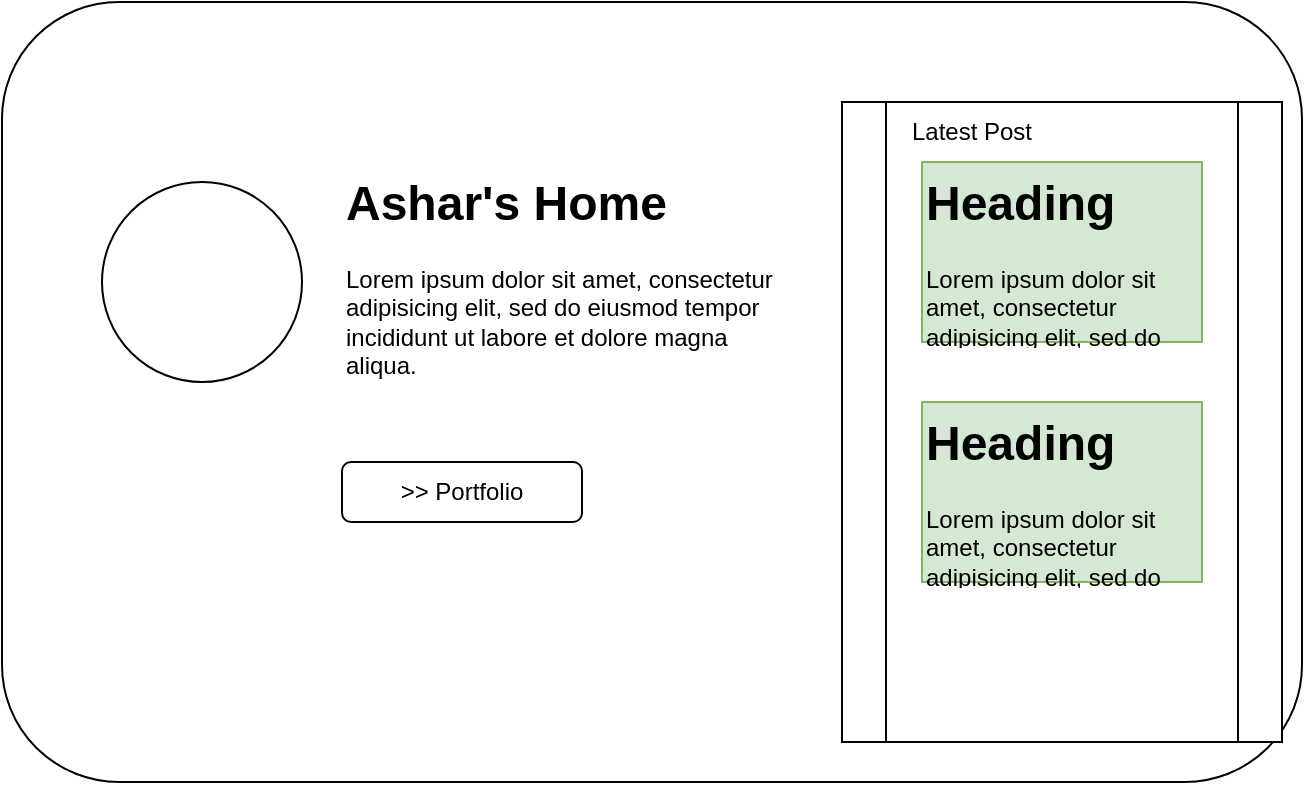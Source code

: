 <mxfile>
    <diagram id="rzSbfKOBH-fy4EXTFJGB" name="Home">
        <mxGraphModel dx="972" dy="644" grid="1" gridSize="10" guides="1" tooltips="1" connect="1" arrows="1" fold="1" page="1" pageScale="1" pageWidth="850" pageHeight="1100" math="0" shadow="0">
            <root>
                <mxCell id="0"/>
                <mxCell id="1" parent="0"/>
                <mxCell id="2" value="" style="rounded=1;whiteSpace=wrap;html=1;" vertex="1" parent="1">
                    <mxGeometry x="140" y="210" width="650" height="390" as="geometry"/>
                </mxCell>
                <mxCell id="3" value="" style="ellipse;whiteSpace=wrap;html=1;" vertex="1" parent="1">
                    <mxGeometry x="190" y="300" width="100" height="100" as="geometry"/>
                </mxCell>
                <mxCell id="4" value="&lt;h1 style=&quot;margin-top: 0px;&quot;&gt;Ashar&#39;s Home&lt;/h1&gt;&lt;p&gt;Lorem ipsum dolor sit amet, consectetur adipisicing elit, sed do eiusmod tempor incididunt ut labore et dolore magna aliqua.&lt;/p&gt;" style="text;html=1;whiteSpace=wrap;overflow=hidden;rounded=0;" vertex="1" parent="1">
                    <mxGeometry x="310" y="290" width="230" height="110" as="geometry"/>
                </mxCell>
                <mxCell id="5" value="" style="shape=process;whiteSpace=wrap;html=1;backgroundOutline=1;" vertex="1" parent="1">
                    <mxGeometry x="560" y="260" width="220" height="320" as="geometry"/>
                </mxCell>
                <mxCell id="7" value="&lt;h1 style=&quot;margin-top: 0px;&quot;&gt;Heading&lt;/h1&gt;&lt;p&gt;Lorem ipsum dolor sit amet, consectetur adipisicing elit, sed do eiusmod tempor incididunt ut labore et dolore magna aliqua.&lt;/p&gt;" style="text;html=1;whiteSpace=wrap;overflow=hidden;rounded=0;fillColor=#d5e8d4;strokeColor=#82b366;" vertex="1" parent="1">
                    <mxGeometry x="600" y="290" width="140" height="90" as="geometry"/>
                </mxCell>
                <mxCell id="8" value="&lt;h1 style=&quot;margin-top: 0px;&quot;&gt;Heading&lt;/h1&gt;&lt;p&gt;Lorem ipsum dolor sit amet, consectetur adipisicing elit, sed do eiusmod tempor incididunt ut labore et dolore magna aliqua.&lt;/p&gt;" style="text;html=1;whiteSpace=wrap;overflow=hidden;rounded=0;fillColor=#d5e8d4;strokeColor=#82b366;" vertex="1" parent="1">
                    <mxGeometry x="600" y="410" width="140" height="90" as="geometry"/>
                </mxCell>
                <mxCell id="xXYLlz97hHxYFaLkJjiK-8" value="Latest Post" style="text;html=1;align=center;verticalAlign=middle;whiteSpace=wrap;rounded=0;" vertex="1" parent="1">
                    <mxGeometry x="590" y="260" width="70" height="30" as="geometry"/>
                </mxCell>
                <mxCell id="xXYLlz97hHxYFaLkJjiK-9" value="&amp;gt;&amp;gt; Portfolio" style="rounded=1;whiteSpace=wrap;html=1;" vertex="1" parent="1">
                    <mxGeometry x="310" y="440" width="120" height="30" as="geometry"/>
                </mxCell>
            </root>
        </mxGraphModel>
    </diagram>
    <diagram id="1hD6krqSI0fU6l94IUrB" name="Page-2">
        <mxGraphModel dx="972" dy="644" grid="1" gridSize="10" guides="1" tooltips="1" connect="1" arrows="1" fold="1" page="1" pageScale="1" pageWidth="850" pageHeight="1100" math="0" shadow="0">
            <root>
                <mxCell id="0"/>
                <mxCell id="1" parent="0"/>
            </root>
        </mxGraphModel>
    </diagram>
</mxfile>